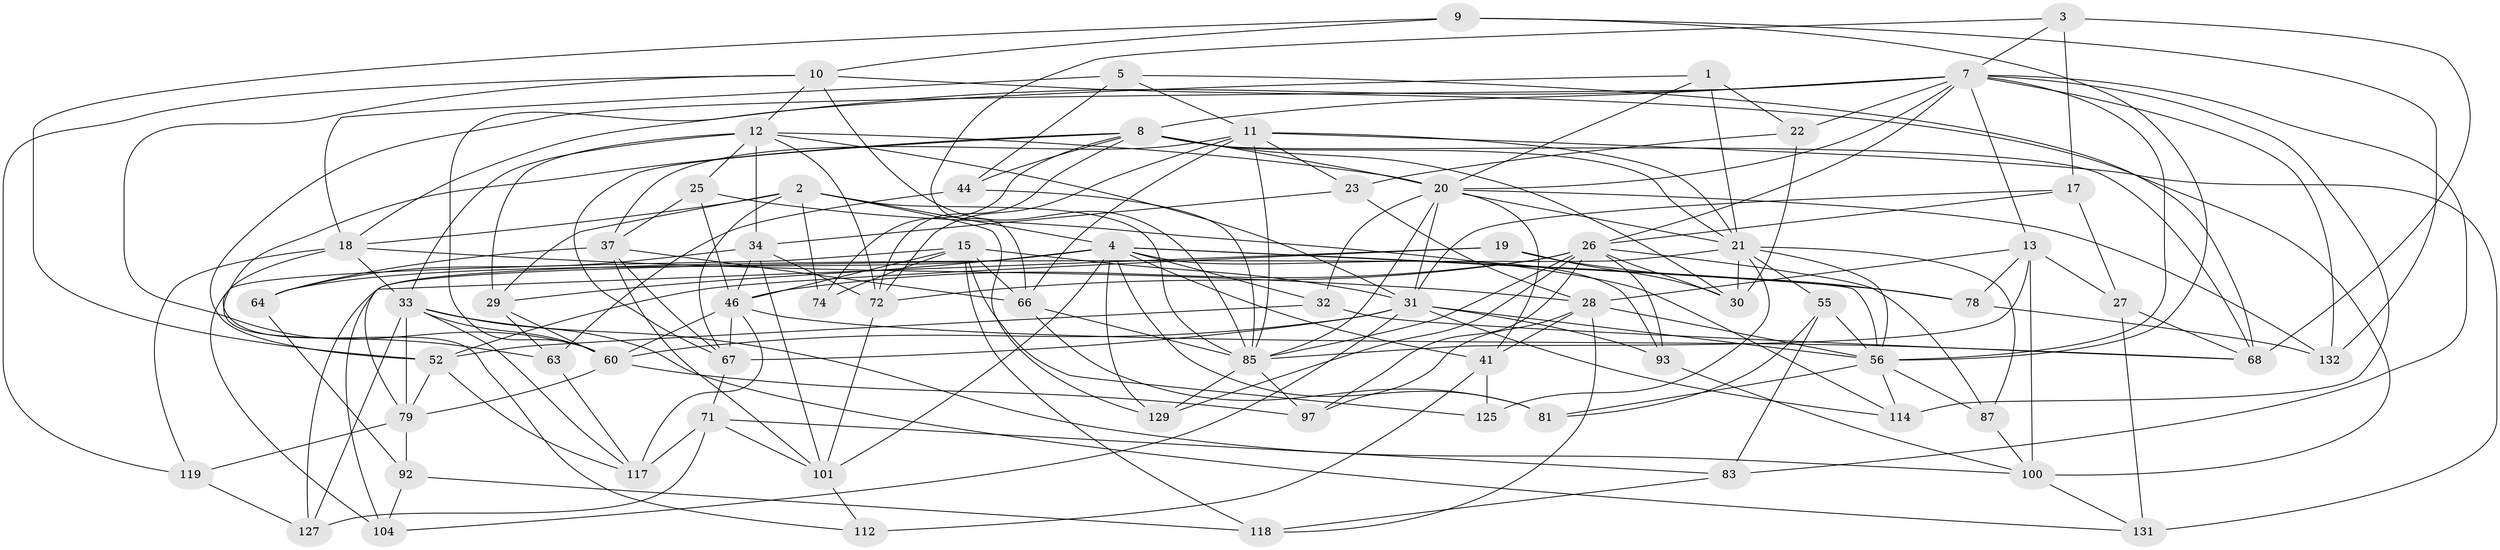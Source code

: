 // original degree distribution, {4: 1.0}
// Generated by graph-tools (version 1.1) at 2025/16/03/09/25 04:16:20]
// undirected, 68 vertices, 194 edges
graph export_dot {
graph [start="1"]
  node [color=gray90,style=filled];
  1;
  2 [super="+51"];
  3;
  4 [super="+6+50"];
  5;
  7 [super="+53+65"];
  8 [super="+38+57+62"];
  9;
  10 [super="+123+49"];
  11 [super="+14"];
  12 [super="+43+16"];
  13 [super="+61"];
  15 [super="+24+99"];
  17;
  18 [super="+54+113"];
  19;
  20 [super="+76+116+58"];
  21 [super="+35+48+47"];
  22;
  23;
  25;
  26 [super="+109+91"];
  27;
  28 [super="+80"];
  29 [super="+121"];
  30 [super="+45"];
  31 [super="+86+40"];
  32;
  33 [super="+82"];
  34 [super="+102"];
  37 [super="+42"];
  41 [super="+73"];
  44;
  46 [super="+69+96"];
  52 [super="+84"];
  55;
  56 [super="+137+77+90"];
  60 [super="+70"];
  63;
  64;
  66 [super="+110"];
  67 [super="+88"];
  68 [super="+75"];
  71 [super="+98"];
  72 [super="+128"];
  74;
  78;
  79 [super="+115"];
  81;
  83;
  85 [super="+105"];
  87;
  92;
  93;
  97;
  100 [super="+107"];
  101 [super="+126"];
  104;
  112;
  114;
  117 [super="+133"];
  118;
  119;
  125;
  127;
  129;
  131;
  132;
  1 -- 60;
  1 -- 22;
  1 -- 21;
  1 -- 20;
  2 -- 74;
  2 -- 4;
  2 -- 129;
  2 -- 18;
  2 -- 67;
  2 -- 29 [weight=2];
  2 -- 85;
  3 -- 68;
  3 -- 17;
  3 -- 7;
  3 -- 66;
  4 -- 101;
  4 -- 78;
  4 -- 56;
  4 -- 29;
  4 -- 32;
  4 -- 64;
  4 -- 129;
  4 -- 41;
  4 -- 79;
  4 -- 81;
  4 -- 93;
  5 -- 44;
  5 -- 18;
  5 -- 68;
  5 -- 11;
  7 -- 132;
  7 -- 22;
  7 -- 83;
  7 -- 8;
  7 -- 18;
  7 -- 114;
  7 -- 52;
  7 -- 20;
  7 -- 56;
  7 -- 26;
  7 -- 13;
  8 -- 21;
  8 -- 74;
  8 -- 44;
  8 -- 67;
  8 -- 20;
  8 -- 30;
  8 -- 72;
  8 -- 68;
  8 -- 63;
  9 -- 52;
  9 -- 132;
  9 -- 56;
  9 -- 10;
  10 -- 12;
  10 -- 100;
  10 -- 119;
  10 -- 60;
  10 -- 85;
  11 -- 37;
  11 -- 21;
  11 -- 66;
  11 -- 131;
  11 -- 23;
  11 -- 72;
  11 -- 85;
  12 -- 29;
  12 -- 25;
  12 -- 33;
  12 -- 34 [weight=3];
  12 -- 20;
  12 -- 72;
  12 -- 31;
  13 -- 28;
  13 -- 27;
  13 -- 100;
  13 -- 78;
  13 -- 85;
  15 -- 104;
  15 -- 74 [weight=2];
  15 -- 31;
  15 -- 125;
  15 -- 66;
  15 -- 118;
  15 -- 46;
  17 -- 27;
  17 -- 31;
  17 -- 26;
  18 -- 33;
  18 -- 112;
  18 -- 119;
  18 -- 28 [weight=2];
  19 -- 30;
  19 -- 52;
  19 -- 78;
  19 -- 104;
  20 -- 32;
  20 -- 132;
  20 -- 85;
  20 -- 21;
  20 -- 31;
  20 -- 41;
  21 -- 87;
  21 -- 55;
  21 -- 125 [weight=2];
  21 -- 30 [weight=2];
  21 -- 127;
  21 -- 56;
  22 -- 23;
  22 -- 30;
  23 -- 28;
  23 -- 34;
  25 -- 46;
  25 -- 114;
  25 -- 37;
  26 -- 97;
  26 -- 72;
  26 -- 93;
  26 -- 46;
  26 -- 129;
  26 -- 85;
  26 -- 87;
  26 -- 30;
  27 -- 131;
  27 -- 68;
  28 -- 97;
  28 -- 118;
  28 -- 56;
  28 -- 41;
  29 -- 63;
  29 -- 60;
  31 -- 104;
  31 -- 114;
  31 -- 93;
  31 -- 67;
  31 -- 56;
  31 -- 60;
  32 -- 68;
  32 -- 52;
  33 -- 117;
  33 -- 131;
  33 -- 100;
  33 -- 60;
  33 -- 127;
  33 -- 79;
  34 -- 46;
  34 -- 64;
  34 -- 72;
  34 -- 101;
  37 -- 64;
  37 -- 67;
  37 -- 66;
  37 -- 101;
  41 -- 125;
  41 -- 112 [weight=2];
  44 -- 63;
  44 -- 85;
  46 -- 60;
  46 -- 68;
  46 -- 117;
  46 -- 67;
  52 -- 117;
  52 -- 79;
  55 -- 83;
  55 -- 81;
  55 -- 56;
  56 -- 81;
  56 -- 114;
  56 -- 87;
  60 -- 97;
  60 -- 79;
  63 -- 117;
  64 -- 92;
  66 -- 81;
  66 -- 85;
  67 -- 71;
  71 -- 101;
  71 -- 83;
  71 -- 117 [weight=2];
  71 -- 127;
  72 -- 101;
  78 -- 132;
  79 -- 92;
  79 -- 119;
  83 -- 118;
  85 -- 129;
  85 -- 97;
  87 -- 100;
  92 -- 104;
  92 -- 118;
  93 -- 100;
  100 -- 131;
  101 -- 112;
  119 -- 127;
}
